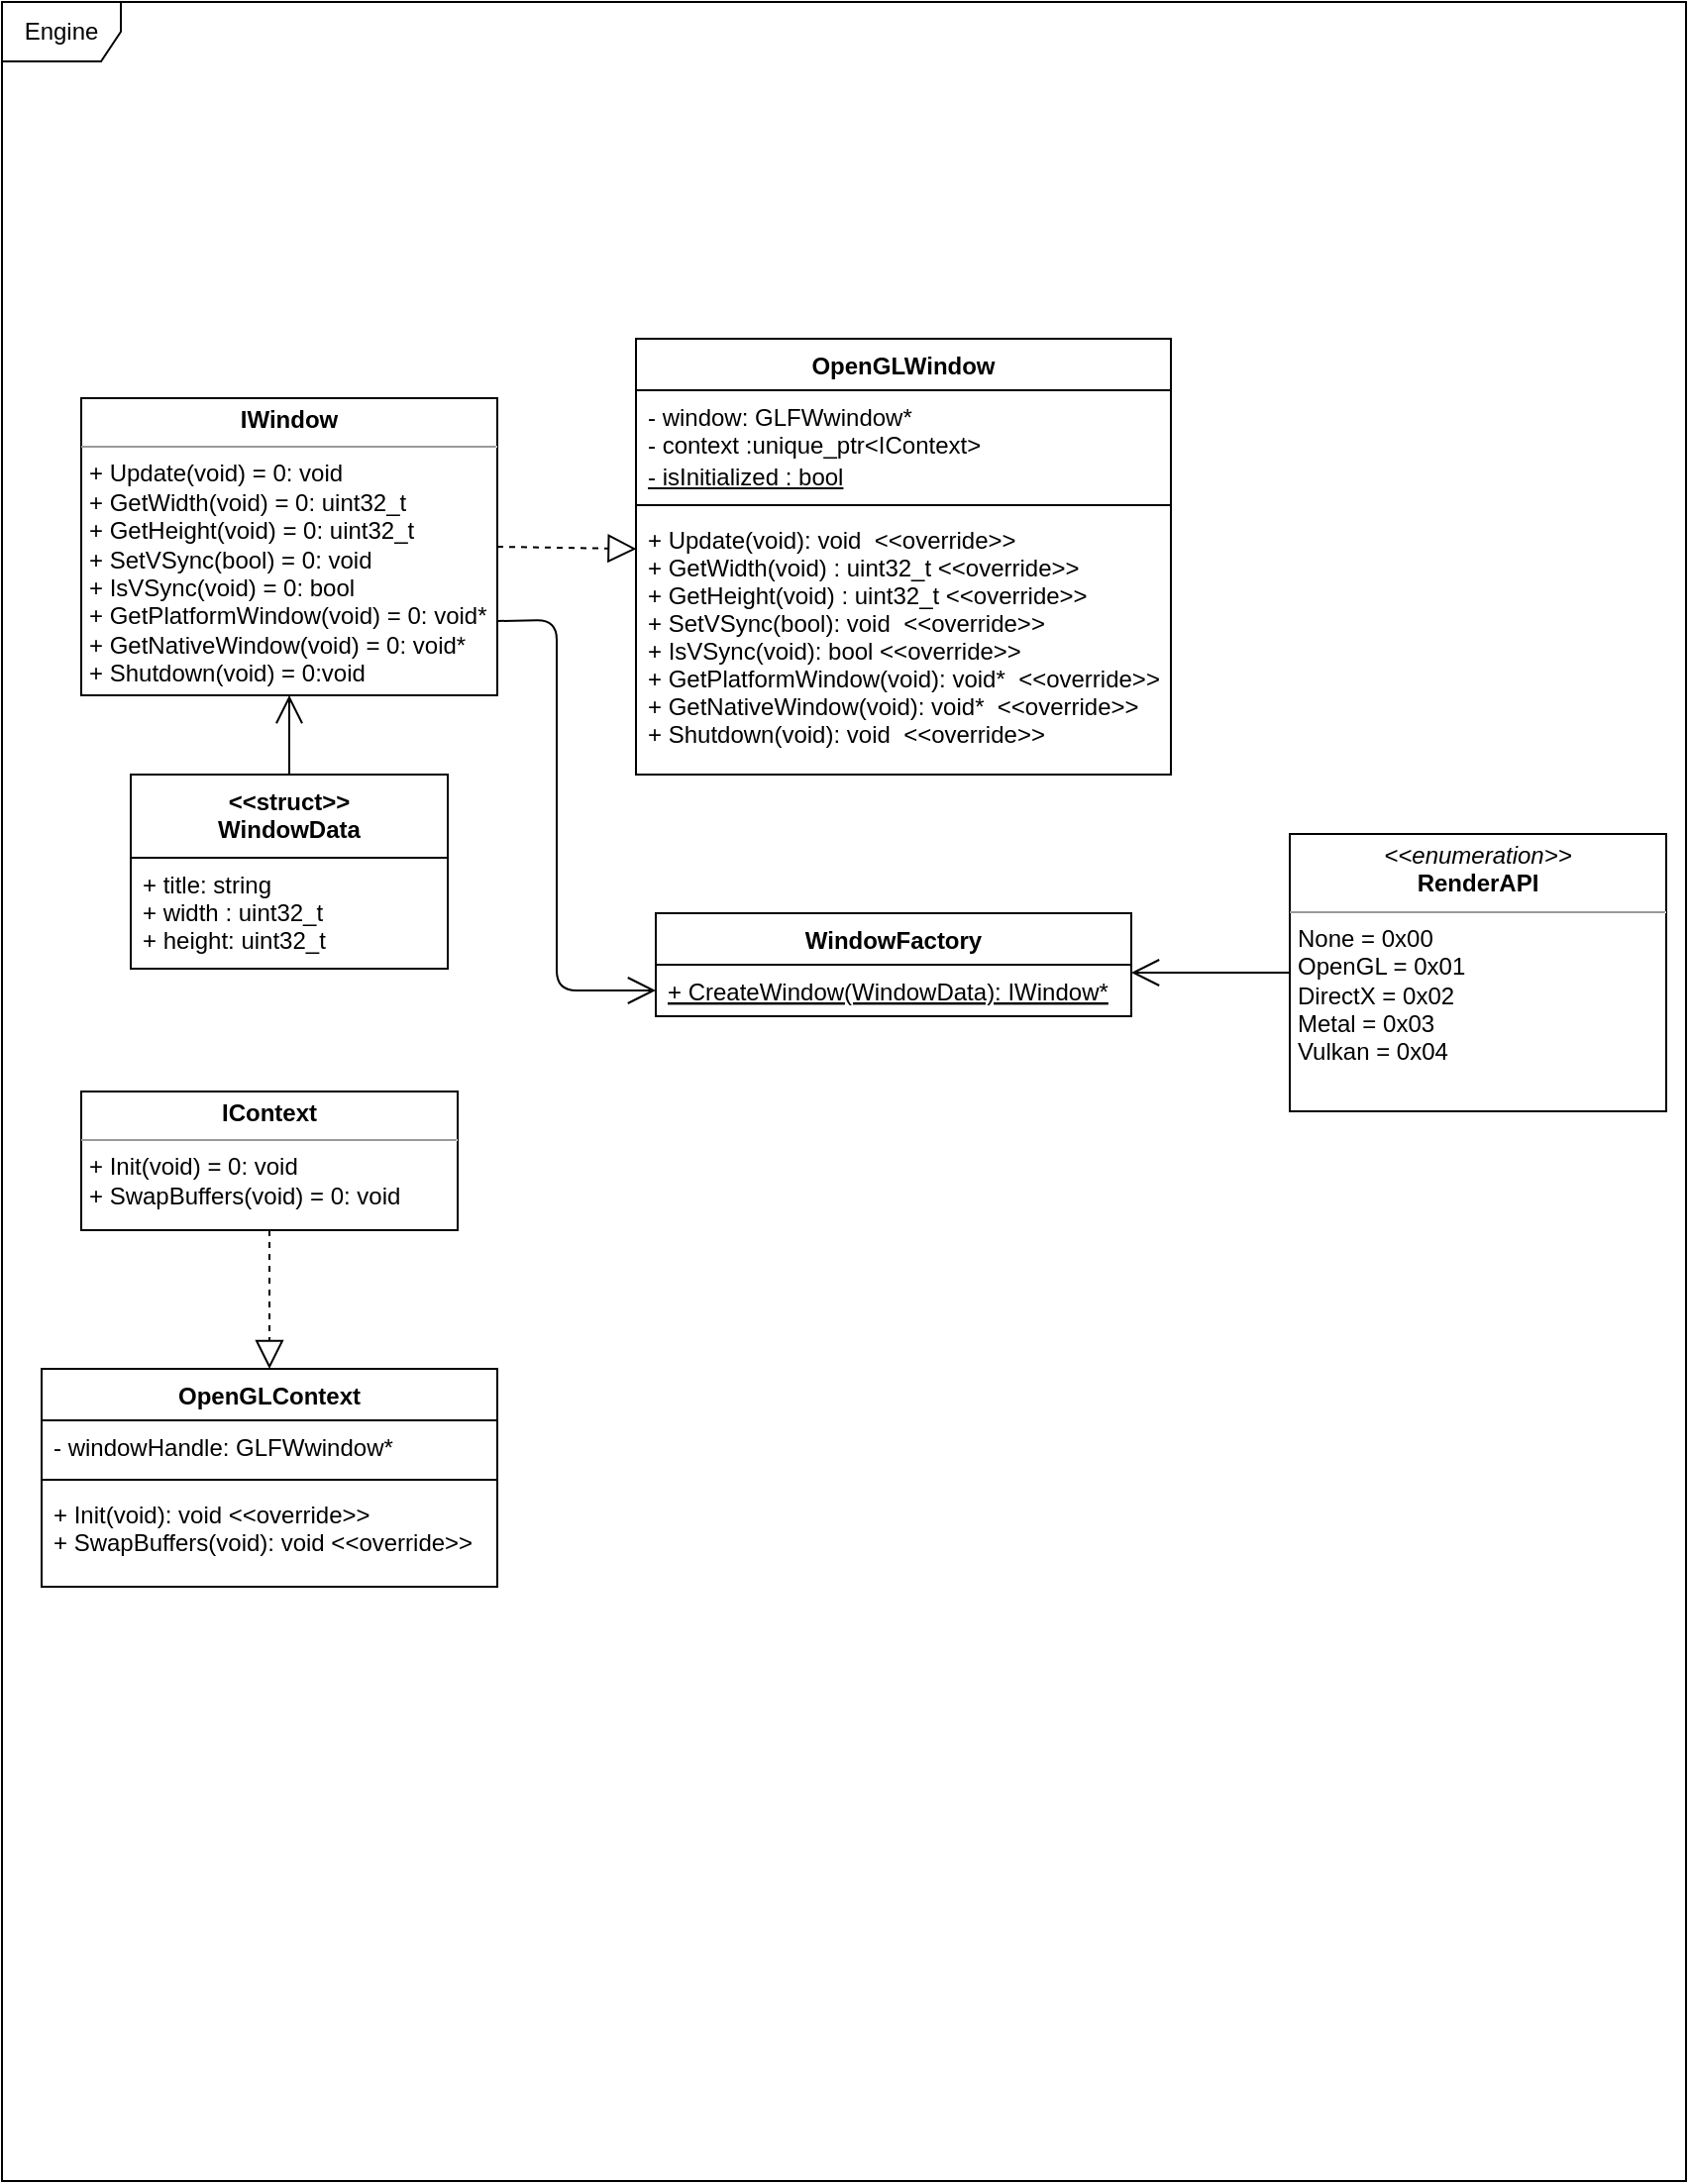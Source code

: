 <mxfile version="12.9.9" type="device"><diagram name="Page-1" id="c4acf3e9-155e-7222-9cf6-157b1a14988f"><mxGraphModel dx="1278" dy="948" grid="1" gridSize="10" guides="1" tooltips="1" connect="1" arrows="1" fold="1" page="1" pageScale="1" pageWidth="850" pageHeight="1100" background="#ffffff" math="0" shadow="0"><root><mxCell id="0"/><mxCell id="1" parent="0"/><mxCell id="vyyQC9Mciw6h5Obmsdiw-2" value="Engine" style="shape=umlFrame;whiteSpace=wrap;html=1;collapsible=0;" parent="1" vertex="1"><mxGeometry width="850" height="1100" as="geometry"><mxRectangle width="60" height="20" as="alternateBounds"/></mxGeometry></mxCell><mxCell id="vyyQC9Mciw6h5Obmsdiw-4" value="&lt;p style=&quot;margin: 0px ; margin-top: 4px ; text-align: center&quot;&gt;&lt;b&gt;IContext&lt;/b&gt;&lt;/p&gt;&lt;hr size=&quot;1&quot;&gt;&lt;p style=&quot;margin: 0px ; margin-left: 4px&quot;&gt;+ Init(void) = 0: void&lt;br&gt;+ SwapBuffers(void) = 0: void&lt;/p&gt;" style="verticalAlign=top;align=left;overflow=fill;fontSize=12;fontFamily=Helvetica;html=1;collapsible=1;" parent="1" vertex="1"><mxGeometry x="40" y="550" width="190" height="70" as="geometry"/></mxCell><mxCell id="vyyQC9Mciw6h5Obmsdiw-5" value="&lt;p style=&quot;margin: 0px ; margin-top: 4px ; text-align: center&quot;&gt;&lt;b&gt;IWindow&lt;/b&gt;&lt;/p&gt;&lt;hr size=&quot;1&quot;&gt;&lt;p style=&quot;margin: 0px ; margin-left: 4px&quot;&gt;&lt;span&gt;+ Update(void) = 0: void&lt;/span&gt;&lt;br&gt;&lt;/p&gt;&lt;p style=&quot;margin: 0px ; margin-left: 4px&quot;&gt;+ GetWidth(void) = 0: uint32_t&lt;/p&gt;&lt;p style=&quot;margin: 0px ; margin-left: 4px&quot;&gt;+ GetHeight(void) = 0: uint32_t&lt;br&gt;&lt;/p&gt;&lt;p style=&quot;margin: 0px ; margin-left: 4px&quot;&gt;+ SetVSync(bool) = 0: void&lt;/p&gt;&lt;p style=&quot;margin: 0px ; margin-left: 4px&quot;&gt;+ IsVSync(void) = 0: bool&lt;br&gt;&lt;/p&gt;&lt;p style=&quot;margin: 0px ; margin-left: 4px&quot;&gt;+ GetPlatformWindow(void) = 0: void*&lt;/p&gt;&lt;p style=&quot;margin: 0px ; margin-left: 4px&quot;&gt;+ GetNativeWindow(void) = 0: void*&lt;br&gt;&lt;/p&gt;&lt;p style=&quot;margin: 0px ; margin-left: 4px&quot;&gt;+ Shutdown(void) = 0:void&lt;/p&gt;" style="verticalAlign=top;align=left;overflow=fill;fontSize=12;fontFamily=Helvetica;html=1;collapsible=1;" parent="1" vertex="1"><mxGeometry x="40" y="200" width="210" height="150" as="geometry"/></mxCell><mxCell id="vyyQC9Mciw6h5Obmsdiw-16" value="&lt;p style=&quot;margin: 0px ; margin-top: 4px ; text-align: center&quot;&gt;&lt;i&gt;&amp;lt;&amp;lt;enumeration&amp;gt;&amp;gt;&lt;/i&gt;&lt;br&gt;&lt;b&gt;RenderAPI&lt;/b&gt;&lt;/p&gt;&lt;hr size=&quot;1&quot;&gt;&lt;p style=&quot;margin: 0px ; margin-left: 4px&quot;&gt;None = 0x00&lt;/p&gt;&lt;p style=&quot;margin: 0px ; margin-left: 4px&quot;&gt;OpenGL = 0x01&lt;/p&gt;&lt;p style=&quot;margin: 0px ; margin-left: 4px&quot;&gt;DirectX = 0x02&lt;/p&gt;&lt;p style=&quot;margin: 0px ; margin-left: 4px&quot;&gt;Metal = 0x03&lt;/p&gt;&lt;p style=&quot;margin: 0px ; margin-left: 4px&quot;&gt;Vulkan = 0x04&lt;/p&gt;&lt;p style=&quot;margin: 0px ; margin-left: 4px&quot;&gt;&lt;br&gt;&lt;/p&gt;" style="verticalAlign=top;align=left;overflow=fill;fontSize=12;fontFamily=Helvetica;html=1;" parent="1" vertex="1"><mxGeometry x="650" y="420" width="190" height="140" as="geometry"/></mxCell><mxCell id="vyyQC9Mciw6h5Obmsdiw-10" value="&lt;&lt;struct&gt;&gt;&#10;WindowData" style="swimlane;fontStyle=1;align=center;verticalAlign=top;childLayout=stackLayout;horizontal=1;startSize=42;horizontalStack=0;resizeParent=1;resizeParentMax=0;resizeLast=0;collapsible=1;marginBottom=0;connectable=1;expand=0;" parent="1" vertex="1"><mxGeometry x="65" y="390" width="160" height="98" as="geometry"/></mxCell><mxCell id="vyyQC9Mciw6h5Obmsdiw-11" value="+ title: string&#10;+ width : uint32_t&#10;+ height: uint32_t" style="text;strokeColor=none;fillColor=none;align=left;verticalAlign=top;spacingLeft=4;spacingRight=4;overflow=hidden;rotatable=0;points=[[0,0.5],[1,0.5]];portConstraint=eastwest;" parent="vyyQC9Mciw6h5Obmsdiw-10" vertex="1"><mxGeometry y="42" width="160" height="56" as="geometry"/></mxCell><mxCell id="HI_XfoljBak6kP8bq3EX-1" value="" style="endArrow=open;endFill=1;endSize=12;html=1;entryX=0.5;entryY=1;entryDx=0;entryDy=0;exitX=0.5;exitY=0;exitDx=0;exitDy=0;" edge="1" parent="1" source="vyyQC9Mciw6h5Obmsdiw-10" target="vyyQC9Mciw6h5Obmsdiw-5"><mxGeometry width="160" relative="1" as="geometry"><mxPoint x="340" y="410" as="sourcePoint"/><mxPoint x="500" y="410" as="targetPoint"/></mxGeometry></mxCell><mxCell id="vyyQC9Mciw6h5Obmsdiw-17" value="OpenGLContext" style="swimlane;fontStyle=1;align=center;verticalAlign=top;childLayout=stackLayout;horizontal=1;startSize=26;horizontalStack=0;resizeParent=1;resizeParentMax=0;resizeLast=0;collapsible=1;marginBottom=0;" parent="1" vertex="1"><mxGeometry x="20" y="690" width="230" height="110" as="geometry"/></mxCell><mxCell id="vyyQC9Mciw6h5Obmsdiw-18" value="- windowHandle: GLFWwindow*" style="text;strokeColor=none;fillColor=none;align=left;verticalAlign=top;spacingLeft=4;spacingRight=4;overflow=hidden;rotatable=0;points=[[0,0.5],[1,0.5]];portConstraint=eastwest;" parent="vyyQC9Mciw6h5Obmsdiw-17" vertex="1"><mxGeometry y="26" width="230" height="26" as="geometry"/></mxCell><mxCell id="vyyQC9Mciw6h5Obmsdiw-19" value="" style="line;strokeWidth=1;fillColor=none;align=left;verticalAlign=middle;spacingTop=-1;spacingLeft=3;spacingRight=3;rotatable=0;labelPosition=right;points=[];portConstraint=eastwest;" parent="vyyQC9Mciw6h5Obmsdiw-17" vertex="1"><mxGeometry y="52" width="230" height="8" as="geometry"/></mxCell><mxCell id="vyyQC9Mciw6h5Obmsdiw-20" value="+ Init(void): void &lt;&lt;override&gt;&gt;&#10;+ SwapBuffers(void): void &lt;&lt;override&gt;&gt;" style="text;strokeColor=none;fillColor=none;align=left;verticalAlign=top;spacingLeft=4;spacingRight=4;overflow=hidden;rotatable=0;points=[[0,0.5],[1,0.5]];portConstraint=eastwest;" parent="vyyQC9Mciw6h5Obmsdiw-17" vertex="1"><mxGeometry y="60" width="230" height="50" as="geometry"/></mxCell><mxCell id="vyyQC9Mciw6h5Obmsdiw-21" value="OpenGLWindow" style="swimlane;fontStyle=1;align=center;verticalAlign=top;childLayout=stackLayout;horizontal=1;startSize=26;horizontalStack=0;resizeParent=1;resizeParentMax=0;resizeLast=0;collapsible=1;marginBottom=0;" parent="1" vertex="1"><mxGeometry x="320" y="170" width="270" height="220" as="geometry"/></mxCell><mxCell id="vyyQC9Mciw6h5Obmsdiw-22" value="- window: GLFWwindow*&#10;- context :unique_ptr&lt;IContext&gt;" style="text;strokeColor=none;fillColor=none;align=left;verticalAlign=top;spacingLeft=4;spacingRight=4;overflow=hidden;rotatable=0;points=[[0,0.5],[1,0.5]];portConstraint=eastwest;fontStyle=0;fontColor=#000000;" parent="vyyQC9Mciw6h5Obmsdiw-21" vertex="1"><mxGeometry y="26" width="270" height="34" as="geometry"/></mxCell><mxCell id="vyyQC9Mciw6h5Obmsdiw-25" value="&lt;u&gt;- isInitialized : bool&lt;/u&gt;" style="text;html=1;strokeColor=none;fillColor=none;align=left;verticalAlign=middle;whiteSpace=wrap;rounded=0;fontColor=#000000;spacingLeft=4;spacingRight=4;" parent="vyyQC9Mciw6h5Obmsdiw-21" vertex="1"><mxGeometry y="60" width="270" height="20" as="geometry"/></mxCell><mxCell id="vyyQC9Mciw6h5Obmsdiw-23" value="" style="line;strokeWidth=1;fillColor=none;align=left;verticalAlign=middle;spacingTop=-1;spacingLeft=3;spacingRight=3;rotatable=0;labelPosition=right;points=[];portConstraint=eastwest;" parent="vyyQC9Mciw6h5Obmsdiw-21" vertex="1"><mxGeometry y="80" width="270" height="8" as="geometry"/></mxCell><mxCell id="vyyQC9Mciw6h5Obmsdiw-24" value="+ Update(void): void  &lt;&lt;override&gt;&gt;&#10;+ GetWidth(void) : uint32_t &lt;&lt;override&gt;&gt;&#10;+ GetHeight(void) : uint32_t &lt;&lt;override&gt;&gt;&#10;+ SetVSync(bool): void  &lt;&lt;override&gt;&gt;&#10;+ IsVSync(void): bool &lt;&lt;override&gt;&gt;&#10;+ GetPlatformWindow(void): void*  &lt;&lt;override&gt;&gt;&#10;+ GetNativeWindow(void): void*  &lt;&lt;override&gt;&gt;&#10;+ Shutdown(void): void  &lt;&lt;override&gt;&gt;&#10;" style="text;strokeColor=none;fillColor=none;align=left;verticalAlign=top;spacingLeft=4;spacingRight=4;overflow=hidden;rotatable=0;points=[[0,0.5],[1,0.5]];portConstraint=eastwest;" parent="vyyQC9Mciw6h5Obmsdiw-21" vertex="1"><mxGeometry y="88" width="270" height="132" as="geometry"/></mxCell><mxCell id="HI_XfoljBak6kP8bq3EX-3" value="" style="endArrow=block;dashed=1;endFill=0;endSize=12;html=1;exitX=1;exitY=0.5;exitDx=0;exitDy=0;entryX=0.001;entryY=0.137;entryDx=0;entryDy=0;entryPerimeter=0;" edge="1" parent="1" source="vyyQC9Mciw6h5Obmsdiw-5" target="vyyQC9Mciw6h5Obmsdiw-24"><mxGeometry width="160" relative="1" as="geometry"><mxPoint x="270" y="280" as="sourcePoint"/><mxPoint x="300" y="275" as="targetPoint"/></mxGeometry></mxCell><mxCell id="HI_XfoljBak6kP8bq3EX-4" value="" style="endArrow=block;dashed=1;endFill=0;endSize=12;html=1;entryX=0.5;entryY=0;entryDx=0;entryDy=0;exitX=0.5;exitY=1;exitDx=0;exitDy=0;" edge="1" parent="1" source="vyyQC9Mciw6h5Obmsdiw-4" target="vyyQC9Mciw6h5Obmsdiw-17"><mxGeometry width="160" relative="1" as="geometry"><mxPoint x="180" y="670" as="sourcePoint"/><mxPoint x="340" y="670" as="targetPoint"/></mxGeometry></mxCell><mxCell id="vyyQC9Mciw6h5Obmsdiw-6" value="WindowFactory" style="swimlane;fontStyle=1;align=center;verticalAlign=top;childLayout=stackLayout;horizontal=1;startSize=26;horizontalStack=0;resizeParent=1;resizeParentMax=0;resizeLast=0;collapsible=1;marginBottom=0;swimlaneLine=1;allowArrows=1;connectable=1;recursiveResize=1;expand=1;resizable=1;rotatable=0;deletable=1;editable=1;" parent="1" vertex="1"><mxGeometry x="330" y="460" width="240" height="52" as="geometry"><mxRectangle x="570" y="80" width="100" height="26" as="alternateBounds"/></mxGeometry></mxCell><mxCell id="vyyQC9Mciw6h5Obmsdiw-9" value="+ CreateWindow(WindowData): IWindow*" style="text;strokeColor=none;fillColor=none;align=left;verticalAlign=top;spacingLeft=4;spacingRight=4;overflow=hidden;rotatable=0;points=[[0,0.5],[1,0.5]];portConstraint=eastwest;fontStyle=4;labelBorderColor=none;horizontal=1;" parent="vyyQC9Mciw6h5Obmsdiw-6" vertex="1"><mxGeometry y="26" width="240" height="26" as="geometry"/></mxCell><mxCell id="HI_XfoljBak6kP8bq3EX-6" value="" style="endArrow=open;endFill=1;endSize=12;html=1;exitX=1;exitY=0.75;exitDx=0;exitDy=0;entryX=0;entryY=0.5;entryDx=0;entryDy=0;" edge="1" parent="1" source="vyyQC9Mciw6h5Obmsdiw-5" target="vyyQC9Mciw6h5Obmsdiw-9"><mxGeometry width="160" relative="1" as="geometry"><mxPoint x="230" y="410" as="sourcePoint"/><mxPoint x="390" y="410" as="targetPoint"/><Array as="points"><mxPoint x="280" y="312"/><mxPoint x="280" y="499"/></Array></mxGeometry></mxCell><mxCell id="HI_XfoljBak6kP8bq3EX-8" value="" style="endArrow=open;endFill=1;endSize=12;html=1;exitX=0;exitY=0.5;exitDx=0;exitDy=0;entryX=1;entryY=0.154;entryDx=0;entryDy=0;entryPerimeter=0;" edge="1" parent="1" source="vyyQC9Mciw6h5Obmsdiw-16" target="vyyQC9Mciw6h5Obmsdiw-9"><mxGeometry width="160" relative="1" as="geometry"><mxPoint x="360" y="520" as="sourcePoint"/><mxPoint x="520" y="520" as="targetPoint"/></mxGeometry></mxCell></root></mxGraphModel></diagram></mxfile>